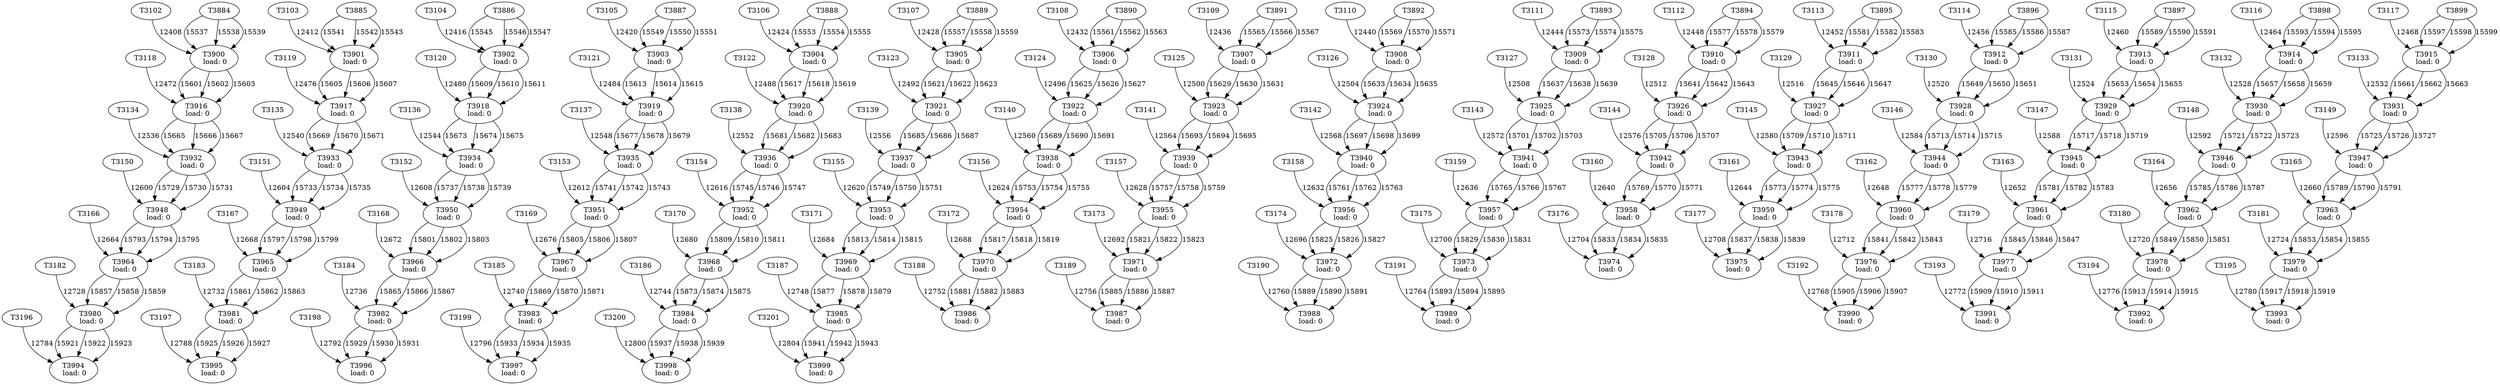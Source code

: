 digraph taskgraph {
	T3900 [label= "T3900\n load: 0"];
	T3102 -> T3900[label=12408];
	T3884 -> T3900[label=15537];
	T3884 -> T3900[label=15538];
	T3884 -> T3900[label=15539];
	T3901 [label= "T3901\n load: 0"];
	T3103 -> T3901[label=12412];
	T3885 -> T3901[label=15541];
	T3885 -> T3901[label=15542];
	T3885 -> T3901[label=15543];
	T3902 [label= "T3902\n load: 0"];
	T3104 -> T3902[label=12416];
	T3886 -> T3902[label=15545];
	T3886 -> T3902[label=15546];
	T3886 -> T3902[label=15547];
	T3903 [label= "T3903\n load: 0"];
	T3105 -> T3903[label=12420];
	T3887 -> T3903[label=15549];
	T3887 -> T3903[label=15550];
	T3887 -> T3903[label=15551];
	T3904 [label= "T3904\n load: 0"];
	T3106 -> T3904[label=12424];
	T3888 -> T3904[label=15553];
	T3888 -> T3904[label=15554];
	T3888 -> T3904[label=15555];
	T3905 [label= "T3905\n load: 0"];
	T3107 -> T3905[label=12428];
	T3889 -> T3905[label=15557];
	T3889 -> T3905[label=15558];
	T3889 -> T3905[label=15559];
	T3906 [label= "T3906\n load: 0"];
	T3108 -> T3906[label=12432];
	T3890 -> T3906[label=15561];
	T3890 -> T3906[label=15562];
	T3890 -> T3906[label=15563];
	T3907 [label= "T3907\n load: 0"];
	T3109 -> T3907[label=12436];
	T3891 -> T3907[label=15565];
	T3891 -> T3907[label=15566];
	T3891 -> T3907[label=15567];
	T3908 [label= "T3908\n load: 0"];
	T3110 -> T3908[label=12440];
	T3892 -> T3908[label=15569];
	T3892 -> T3908[label=15570];
	T3892 -> T3908[label=15571];
	T3909 [label= "T3909\n load: 0"];
	T3111 -> T3909[label=12444];
	T3893 -> T3909[label=15573];
	T3893 -> T3909[label=15574];
	T3893 -> T3909[label=15575];
	T3910 [label= "T3910\n load: 0"];
	T3112 -> T3910[label=12448];
	T3894 -> T3910[label=15577];
	T3894 -> T3910[label=15578];
	T3894 -> T3910[label=15579];
	T3911 [label= "T3911\n load: 0"];
	T3113 -> T3911[label=12452];
	T3895 -> T3911[label=15581];
	T3895 -> T3911[label=15582];
	T3895 -> T3911[label=15583];
	T3912 [label= "T3912\n load: 0"];
	T3114 -> T3912[label=12456];
	T3896 -> T3912[label=15585];
	T3896 -> T3912[label=15586];
	T3896 -> T3912[label=15587];
	T3913 [label= "T3913\n load: 0"];
	T3115 -> T3913[label=12460];
	T3897 -> T3913[label=15589];
	T3897 -> T3913[label=15590];
	T3897 -> T3913[label=15591];
	T3914 [label= "T3914\n load: 0"];
	T3116 -> T3914[label=12464];
	T3898 -> T3914[label=15593];
	T3898 -> T3914[label=15594];
	T3898 -> T3914[label=15595];
	T3915 [label= "T3915\n load: 0"];
	T3117 -> T3915[label=12468];
	T3899 -> T3915[label=15597];
	T3899 -> T3915[label=15598];
	T3899 -> T3915[label=15599];
	T3916 [label= "T3916\n load: 0"];
	T3118 -> T3916[label=12472];
	T3900 -> T3916[label=15601];
	T3900 -> T3916[label=15602];
	T3900 -> T3916[label=15603];
	T3917 [label= "T3917\n load: 0"];
	T3119 -> T3917[label=12476];
	T3901 -> T3917[label=15605];
	T3901 -> T3917[label=15606];
	T3901 -> T3917[label=15607];
	T3918 [label= "T3918\n load: 0"];
	T3120 -> T3918[label=12480];
	T3902 -> T3918[label=15609];
	T3902 -> T3918[label=15610];
	T3902 -> T3918[label=15611];
	T3919 [label= "T3919\n load: 0"];
	T3121 -> T3919[label=12484];
	T3903 -> T3919[label=15613];
	T3903 -> T3919[label=15614];
	T3903 -> T3919[label=15615];
	T3920 [label= "T3920\n load: 0"];
	T3122 -> T3920[label=12488];
	T3904 -> T3920[label=15617];
	T3904 -> T3920[label=15618];
	T3904 -> T3920[label=15619];
	T3921 [label= "T3921\n load: 0"];
	T3123 -> T3921[label=12492];
	T3905 -> T3921[label=15621];
	T3905 -> T3921[label=15622];
	T3905 -> T3921[label=15623];
	T3922 [label= "T3922\n load: 0"];
	T3124 -> T3922[label=12496];
	T3906 -> T3922[label=15625];
	T3906 -> T3922[label=15626];
	T3906 -> T3922[label=15627];
	T3923 [label= "T3923\n load: 0"];
	T3125 -> T3923[label=12500];
	T3907 -> T3923[label=15629];
	T3907 -> T3923[label=15630];
	T3907 -> T3923[label=15631];
	T3924 [label= "T3924\n load: 0"];
	T3126 -> T3924[label=12504];
	T3908 -> T3924[label=15633];
	T3908 -> T3924[label=15634];
	T3908 -> T3924[label=15635];
	T3925 [label= "T3925\n load: 0"];
	T3127 -> T3925[label=12508];
	T3909 -> T3925[label=15637];
	T3909 -> T3925[label=15638];
	T3909 -> T3925[label=15639];
	T3926 [label= "T3926\n load: 0"];
	T3128 -> T3926[label=12512];
	T3910 -> T3926[label=15641];
	T3910 -> T3926[label=15642];
	T3910 -> T3926[label=15643];
	T3927 [label= "T3927\n load: 0"];
	T3129 -> T3927[label=12516];
	T3911 -> T3927[label=15645];
	T3911 -> T3927[label=15646];
	T3911 -> T3927[label=15647];
	T3928 [label= "T3928\n load: 0"];
	T3130 -> T3928[label=12520];
	T3912 -> T3928[label=15649];
	T3912 -> T3928[label=15650];
	T3912 -> T3928[label=15651];
	T3929 [label= "T3929\n load: 0"];
	T3131 -> T3929[label=12524];
	T3913 -> T3929[label=15653];
	T3913 -> T3929[label=15654];
	T3913 -> T3929[label=15655];
	T3930 [label= "T3930\n load: 0"];
	T3132 -> T3930[label=12528];
	T3914 -> T3930[label=15657];
	T3914 -> T3930[label=15658];
	T3914 -> T3930[label=15659];
	T3931 [label= "T3931\n load: 0"];
	T3133 -> T3931[label=12532];
	T3915 -> T3931[label=15661];
	T3915 -> T3931[label=15662];
	T3915 -> T3931[label=15663];
	T3932 [label= "T3932\n load: 0"];
	T3134 -> T3932[label=12536];
	T3916 -> T3932[label=15665];
	T3916 -> T3932[label=15666];
	T3916 -> T3932[label=15667];
	T3933 [label= "T3933\n load: 0"];
	T3135 -> T3933[label=12540];
	T3917 -> T3933[label=15669];
	T3917 -> T3933[label=15670];
	T3917 -> T3933[label=15671];
	T3934 [label= "T3934\n load: 0"];
	T3136 -> T3934[label=12544];
	T3918 -> T3934[label=15673];
	T3918 -> T3934[label=15674];
	T3918 -> T3934[label=15675];
	T3935 [label= "T3935\n load: 0"];
	T3137 -> T3935[label=12548];
	T3919 -> T3935[label=15677];
	T3919 -> T3935[label=15678];
	T3919 -> T3935[label=15679];
	T3936 [label= "T3936\n load: 0"];
	T3138 -> T3936[label=12552];
	T3920 -> T3936[label=15681];
	T3920 -> T3936[label=15682];
	T3920 -> T3936[label=15683];
	T3937 [label= "T3937\n load: 0"];
	T3139 -> T3937[label=12556];
	T3921 -> T3937[label=15685];
	T3921 -> T3937[label=15686];
	T3921 -> T3937[label=15687];
	T3938 [label= "T3938\n load: 0"];
	T3140 -> T3938[label=12560];
	T3922 -> T3938[label=15689];
	T3922 -> T3938[label=15690];
	T3922 -> T3938[label=15691];
	T3939 [label= "T3939\n load: 0"];
	T3141 -> T3939[label=12564];
	T3923 -> T3939[label=15693];
	T3923 -> T3939[label=15694];
	T3923 -> T3939[label=15695];
	T3940 [label= "T3940\n load: 0"];
	T3142 -> T3940[label=12568];
	T3924 -> T3940[label=15697];
	T3924 -> T3940[label=15698];
	T3924 -> T3940[label=15699];
	T3941 [label= "T3941\n load: 0"];
	T3143 -> T3941[label=12572];
	T3925 -> T3941[label=15701];
	T3925 -> T3941[label=15702];
	T3925 -> T3941[label=15703];
	T3942 [label= "T3942\n load: 0"];
	T3144 -> T3942[label=12576];
	T3926 -> T3942[label=15705];
	T3926 -> T3942[label=15706];
	T3926 -> T3942[label=15707];
	T3943 [label= "T3943\n load: 0"];
	T3145 -> T3943[label=12580];
	T3927 -> T3943[label=15709];
	T3927 -> T3943[label=15710];
	T3927 -> T3943[label=15711];
	T3944 [label= "T3944\n load: 0"];
	T3146 -> T3944[label=12584];
	T3928 -> T3944[label=15713];
	T3928 -> T3944[label=15714];
	T3928 -> T3944[label=15715];
	T3945 [label= "T3945\n load: 0"];
	T3147 -> T3945[label=12588];
	T3929 -> T3945[label=15717];
	T3929 -> T3945[label=15718];
	T3929 -> T3945[label=15719];
	T3946 [label= "T3946\n load: 0"];
	T3148 -> T3946[label=12592];
	T3930 -> T3946[label=15721];
	T3930 -> T3946[label=15722];
	T3930 -> T3946[label=15723];
	T3947 [label= "T3947\n load: 0"];
	T3149 -> T3947[label=12596];
	T3931 -> T3947[label=15725];
	T3931 -> T3947[label=15726];
	T3931 -> T3947[label=15727];
	T3948 [label= "T3948\n load: 0"];
	T3150 -> T3948[label=12600];
	T3932 -> T3948[label=15729];
	T3932 -> T3948[label=15730];
	T3932 -> T3948[label=15731];
	T3949 [label= "T3949\n load: 0"];
	T3151 -> T3949[label=12604];
	T3933 -> T3949[label=15733];
	T3933 -> T3949[label=15734];
	T3933 -> T3949[label=15735];
	T3950 [label= "T3950\n load: 0"];
	T3152 -> T3950[label=12608];
	T3934 -> T3950[label=15737];
	T3934 -> T3950[label=15738];
	T3934 -> T3950[label=15739];
	T3951 [label= "T3951\n load: 0"];
	T3153 -> T3951[label=12612];
	T3935 -> T3951[label=15741];
	T3935 -> T3951[label=15742];
	T3935 -> T3951[label=15743];
	T3952 [label= "T3952\n load: 0"];
	T3154 -> T3952[label=12616];
	T3936 -> T3952[label=15745];
	T3936 -> T3952[label=15746];
	T3936 -> T3952[label=15747];
	T3953 [label= "T3953\n load: 0"];
	T3155 -> T3953[label=12620];
	T3937 -> T3953[label=15749];
	T3937 -> T3953[label=15750];
	T3937 -> T3953[label=15751];
	T3954 [label= "T3954\n load: 0"];
	T3156 -> T3954[label=12624];
	T3938 -> T3954[label=15753];
	T3938 -> T3954[label=15754];
	T3938 -> T3954[label=15755];
	T3955 [label= "T3955\n load: 0"];
	T3157 -> T3955[label=12628];
	T3939 -> T3955[label=15757];
	T3939 -> T3955[label=15758];
	T3939 -> T3955[label=15759];
	T3956 [label= "T3956\n load: 0"];
	T3158 -> T3956[label=12632];
	T3940 -> T3956[label=15761];
	T3940 -> T3956[label=15762];
	T3940 -> T3956[label=15763];
	T3957 [label= "T3957\n load: 0"];
	T3159 -> T3957[label=12636];
	T3941 -> T3957[label=15765];
	T3941 -> T3957[label=15766];
	T3941 -> T3957[label=15767];
	T3958 [label= "T3958\n load: 0"];
	T3160 -> T3958[label=12640];
	T3942 -> T3958[label=15769];
	T3942 -> T3958[label=15770];
	T3942 -> T3958[label=15771];
	T3959 [label= "T3959\n load: 0"];
	T3161 -> T3959[label=12644];
	T3943 -> T3959[label=15773];
	T3943 -> T3959[label=15774];
	T3943 -> T3959[label=15775];
	T3960 [label= "T3960\n load: 0"];
	T3162 -> T3960[label=12648];
	T3944 -> T3960[label=15777];
	T3944 -> T3960[label=15778];
	T3944 -> T3960[label=15779];
	T3961 [label= "T3961\n load: 0"];
	T3163 -> T3961[label=12652];
	T3945 -> T3961[label=15781];
	T3945 -> T3961[label=15782];
	T3945 -> T3961[label=15783];
	T3962 [label= "T3962\n load: 0"];
	T3164 -> T3962[label=12656];
	T3946 -> T3962[label=15785];
	T3946 -> T3962[label=15786];
	T3946 -> T3962[label=15787];
	T3963 [label= "T3963\n load: 0"];
	T3165 -> T3963[label=12660];
	T3947 -> T3963[label=15789];
	T3947 -> T3963[label=15790];
	T3947 -> T3963[label=15791];
	T3964 [label= "T3964\n load: 0"];
	T3166 -> T3964[label=12664];
	T3948 -> T3964[label=15793];
	T3948 -> T3964[label=15794];
	T3948 -> T3964[label=15795];
	T3965 [label= "T3965\n load: 0"];
	T3167 -> T3965[label=12668];
	T3949 -> T3965[label=15797];
	T3949 -> T3965[label=15798];
	T3949 -> T3965[label=15799];
	T3966 [label= "T3966\n load: 0"];
	T3168 -> T3966[label=12672];
	T3950 -> T3966[label=15801];
	T3950 -> T3966[label=15802];
	T3950 -> T3966[label=15803];
	T3967 [label= "T3967\n load: 0"];
	T3169 -> T3967[label=12676];
	T3951 -> T3967[label=15805];
	T3951 -> T3967[label=15806];
	T3951 -> T3967[label=15807];
	T3968 [label= "T3968\n load: 0"];
	T3170 -> T3968[label=12680];
	T3952 -> T3968[label=15809];
	T3952 -> T3968[label=15810];
	T3952 -> T3968[label=15811];
	T3969 [label= "T3969\n load: 0"];
	T3171 -> T3969[label=12684];
	T3953 -> T3969[label=15813];
	T3953 -> T3969[label=15814];
	T3953 -> T3969[label=15815];
	T3970 [label= "T3970\n load: 0"];
	T3172 -> T3970[label=12688];
	T3954 -> T3970[label=15817];
	T3954 -> T3970[label=15818];
	T3954 -> T3970[label=15819];
	T3971 [label= "T3971\n load: 0"];
	T3173 -> T3971[label=12692];
	T3955 -> T3971[label=15821];
	T3955 -> T3971[label=15822];
	T3955 -> T3971[label=15823];
	T3972 [label= "T3972\n load: 0"];
	T3174 -> T3972[label=12696];
	T3956 -> T3972[label=15825];
	T3956 -> T3972[label=15826];
	T3956 -> T3972[label=15827];
	T3973 [label= "T3973\n load: 0"];
	T3175 -> T3973[label=12700];
	T3957 -> T3973[label=15829];
	T3957 -> T3973[label=15830];
	T3957 -> T3973[label=15831];
	T3974 [label= "T3974\n load: 0"];
	T3176 -> T3974[label=12704];
	T3958 -> T3974[label=15833];
	T3958 -> T3974[label=15834];
	T3958 -> T3974[label=15835];
	T3975 [label= "T3975\n load: 0"];
	T3177 -> T3975[label=12708];
	T3959 -> T3975[label=15837];
	T3959 -> T3975[label=15838];
	T3959 -> T3975[label=15839];
	T3976 [label= "T3976\n load: 0"];
	T3178 -> T3976[label=12712];
	T3960 -> T3976[label=15841];
	T3960 -> T3976[label=15842];
	T3960 -> T3976[label=15843];
	T3977 [label= "T3977\n load: 0"];
	T3179 -> T3977[label=12716];
	T3961 -> T3977[label=15845];
	T3961 -> T3977[label=15846];
	T3961 -> T3977[label=15847];
	T3978 [label= "T3978\n load: 0"];
	T3180 -> T3978[label=12720];
	T3962 -> T3978[label=15849];
	T3962 -> T3978[label=15850];
	T3962 -> T3978[label=15851];
	T3979 [label= "T3979\n load: 0"];
	T3181 -> T3979[label=12724];
	T3963 -> T3979[label=15853];
	T3963 -> T3979[label=15854];
	T3963 -> T3979[label=15855];
	T3980 [label= "T3980\n load: 0"];
	T3182 -> T3980[label=12728];
	T3964 -> T3980[label=15857];
	T3964 -> T3980[label=15858];
	T3964 -> T3980[label=15859];
	T3981 [label= "T3981\n load: 0"];
	T3183 -> T3981[label=12732];
	T3965 -> T3981[label=15861];
	T3965 -> T3981[label=15862];
	T3965 -> T3981[label=15863];
	T3982 [label= "T3982\n load: 0"];
	T3184 -> T3982[label=12736];
	T3966 -> T3982[label=15865];
	T3966 -> T3982[label=15866];
	T3966 -> T3982[label=15867];
	T3983 [label= "T3983\n load: 0"];
	T3185 -> T3983[label=12740];
	T3967 -> T3983[label=15869];
	T3967 -> T3983[label=15870];
	T3967 -> T3983[label=15871];
	T3984 [label= "T3984\n load: 0"];
	T3186 -> T3984[label=12744];
	T3968 -> T3984[label=15873];
	T3968 -> T3984[label=15874];
	T3968 -> T3984[label=15875];
	T3985 [label= "T3985\n load: 0"];
	T3187 -> T3985[label=12748];
	T3969 -> T3985[label=15877];
	T3969 -> T3985[label=15878];
	T3969 -> T3985[label=15879];
	T3986 [label= "T3986\n load: 0"];
	T3188 -> T3986[label=12752];
	T3970 -> T3986[label=15881];
	T3970 -> T3986[label=15882];
	T3970 -> T3986[label=15883];
	T3987 [label= "T3987\n load: 0"];
	T3189 -> T3987[label=12756];
	T3971 -> T3987[label=15885];
	T3971 -> T3987[label=15886];
	T3971 -> T3987[label=15887];
	T3988 [label= "T3988\n load: 0"];
	T3190 -> T3988[label=12760];
	T3972 -> T3988[label=15889];
	T3972 -> T3988[label=15890];
	T3972 -> T3988[label=15891];
	T3989 [label= "T3989\n load: 0"];
	T3191 -> T3989[label=12764];
	T3973 -> T3989[label=15893];
	T3973 -> T3989[label=15894];
	T3973 -> T3989[label=15895];
	T3990 [label= "T3990\n load: 0"];
	T3192 -> T3990[label=12768];
	T3976 -> T3990[label=15905];
	T3976 -> T3990[label=15906];
	T3976 -> T3990[label=15907];
	T3991 [label= "T3991\n load: 0"];
	T3193 -> T3991[label=12772];
	T3977 -> T3991[label=15909];
	T3977 -> T3991[label=15910];
	T3977 -> T3991[label=15911];
	T3992 [label= "T3992\n load: 0"];
	T3194 -> T3992[label=12776];
	T3978 -> T3992[label=15913];
	T3978 -> T3992[label=15914];
	T3978 -> T3992[label=15915];
	T3993 [label= "T3993\n load: 0"];
	T3195 -> T3993[label=12780];
	T3979 -> T3993[label=15917];
	T3979 -> T3993[label=15918];
	T3979 -> T3993[label=15919];
	T3994 [label= "T3994\n load: 0"];
	T3196 -> T3994[label=12784];
	T3980 -> T3994[label=15921];
	T3980 -> T3994[label=15922];
	T3980 -> T3994[label=15923];
	T3995 [label= "T3995\n load: 0"];
	T3197 -> T3995[label=12788];
	T3981 -> T3995[label=15925];
	T3981 -> T3995[label=15926];
	T3981 -> T3995[label=15927];
	T3996 [label= "T3996\n load: 0"];
	T3198 -> T3996[label=12792];
	T3982 -> T3996[label=15929];
	T3982 -> T3996[label=15930];
	T3982 -> T3996[label=15931];
	T3997 [label= "T3997\n load: 0"];
	T3199 -> T3997[label=12796];
	T3983 -> T3997[label=15933];
	T3983 -> T3997[label=15934];
	T3983 -> T3997[label=15935];
	T3998 [label= "T3998\n load: 0"];
	T3200 -> T3998[label=12800];
	T3984 -> T3998[label=15937];
	T3984 -> T3998[label=15938];
	T3984 -> T3998[label=15939];
	T3999 [label= "T3999\n load: 0"];
	T3201 -> T3999[label=12804];
	T3985 -> T3999[label=15941];
	T3985 -> T3999[label=15942];
	T3985 -> T3999[label=15943];
}